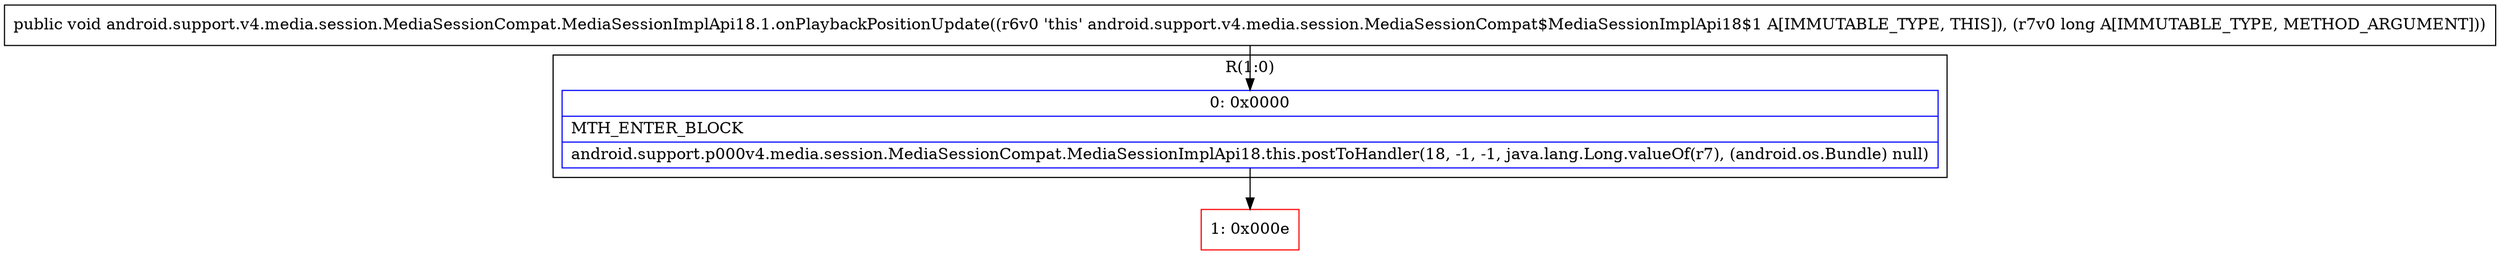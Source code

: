 digraph "CFG forandroid.support.v4.media.session.MediaSessionCompat.MediaSessionImplApi18.1.onPlaybackPositionUpdate(J)V" {
subgraph cluster_Region_1887409081 {
label = "R(1:0)";
node [shape=record,color=blue];
Node_0 [shape=record,label="{0\:\ 0x0000|MTH_ENTER_BLOCK\l|android.support.p000v4.media.session.MediaSessionCompat.MediaSessionImplApi18.this.postToHandler(18, \-1, \-1, java.lang.Long.valueOf(r7), (android.os.Bundle) null)\l}"];
}
Node_1 [shape=record,color=red,label="{1\:\ 0x000e}"];
MethodNode[shape=record,label="{public void android.support.v4.media.session.MediaSessionCompat.MediaSessionImplApi18.1.onPlaybackPositionUpdate((r6v0 'this' android.support.v4.media.session.MediaSessionCompat$MediaSessionImplApi18$1 A[IMMUTABLE_TYPE, THIS]), (r7v0 long A[IMMUTABLE_TYPE, METHOD_ARGUMENT])) }"];
MethodNode -> Node_0;
Node_0 -> Node_1;
}

